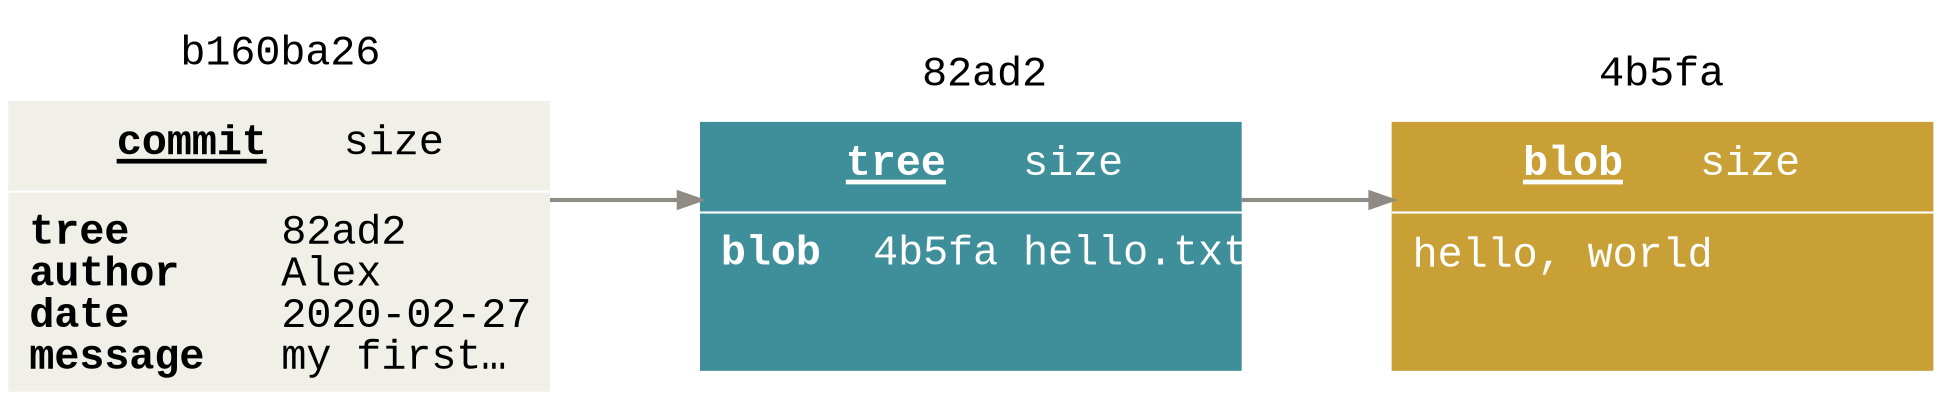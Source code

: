 digraph Git {
  bgcolor="transparent"

  rankdir=LR
  ranksep=1
  nodesep=.5

  edge [color="#8f8a83"
        penwidth=2
        dir="forward"]
  node [shape=box
        fontname="Menlo, Monaco, Consolas, Lucida Console, Courier New, monospace"
        fontsize=20
        margin="0,0"
        penwidth=0]

  node [fontcolor="#000000"
        fillcolor="transparent"]
  commit [label=<
    <table cellspacing="0"
           cellpadding="10"
           color="white"
           border="0"
           bgcolor="#f0efe8"
           fixedsize="true"
           width="260"
           height="184">
      <tr>
        <td border="1"
            width="260"
            bgcolor="white"><font color="black">b160ba26</font></td>
      </tr>
      <tr>
        <td border="1"
            sides="b"><u><b>commit</b></u>   size</td>
      </tr>
      <tr>
        <td align="left"
            balign="left"><b>tree</b>      82ad2<br />
<b>author </b>   Alex<br />
<b>date </b>     2020-02-27<br />
<b>message </b>  my first…</td>
      </tr>
    </table>
    >]

  node [fontcolor="#ffffff"
        fillcolor="transparent"]
  root_tree [label=<
    <table cellspacing="0"
           cellpadding="10"
           color="white"
           border="0"
           bgcolor="#3e8f99"
           fixedsize="true"
           width="260"
           height="164">
      <tr>
        <td border="1"
            width="260"
            bgcolor="white"><font color="black">82ad2</font></td>
      </tr>
      <tr>
        <td border="1"
            sides="b"
            port="port_n"><u><b>tree</b></u>   size</td>
      </tr>
      <tr>
        <td align="left"
            balign="left"
            port="port_s"><b>blob</b>  4b5fa hello.txt</td>
      </tr>
    </table>
    >]

  node [fontcolor="#ffffff"
        fillcolor="transparent"]
  hello_blob [label=<
    <table cellspacing="0"
           cellpadding="10"
           color="white"
           border="0"
           bgcolor="#c8a036"
           fixedsize="true"
           width="260"
           height="164">
      <tr>
        <td border="1"
            width="260"
            bgcolor="white"><font color="black">4b5fa</font></td>
      </tr>
      <tr>
        <td border="1"
            sides="b"><b><u>blob</u></b>   size</td>
      </tr>
      <tr>
        <td align="left"
            balign="left">hello, world</td>
      </tr>
    </table>
    >]

  commit -> root_tree

  root_tree -> hello_blob
}
